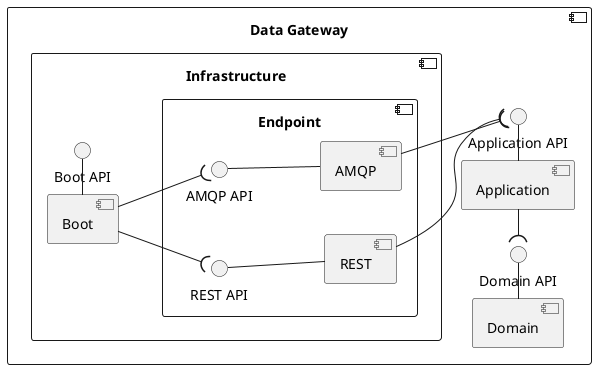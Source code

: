 @startuml data-gateway

left to right direction

component "Data Gateway" {
    component "Domain" as DOM
    component "Application" as APP
    component "Infrastructure" as INFRA {
        component "Boot" as BOOT
        component "Endpoint" as ENDPOINT {
            component "AMQP" as AMQP
            component "REST" as REST
            interface "AMQP API" as AMQP_API
            interface "REST API" as REST_API
        }
        interface "Boot API" as BOOT_API
    }
    interface "Application API" as APP_API
    interface "Domain API" as DOM_API

    DOM - DOM_API

    AMQP_API -- AMQP
    REST_API -- REST
    APP - APP_API

    BOOT - BOOT_API
    DOM_API )- APP
    AMQP --( APP_API
    REST --( APP_API
    BOOT --( REST_API
    BOOT --( AMQP_API
}

@enduml
